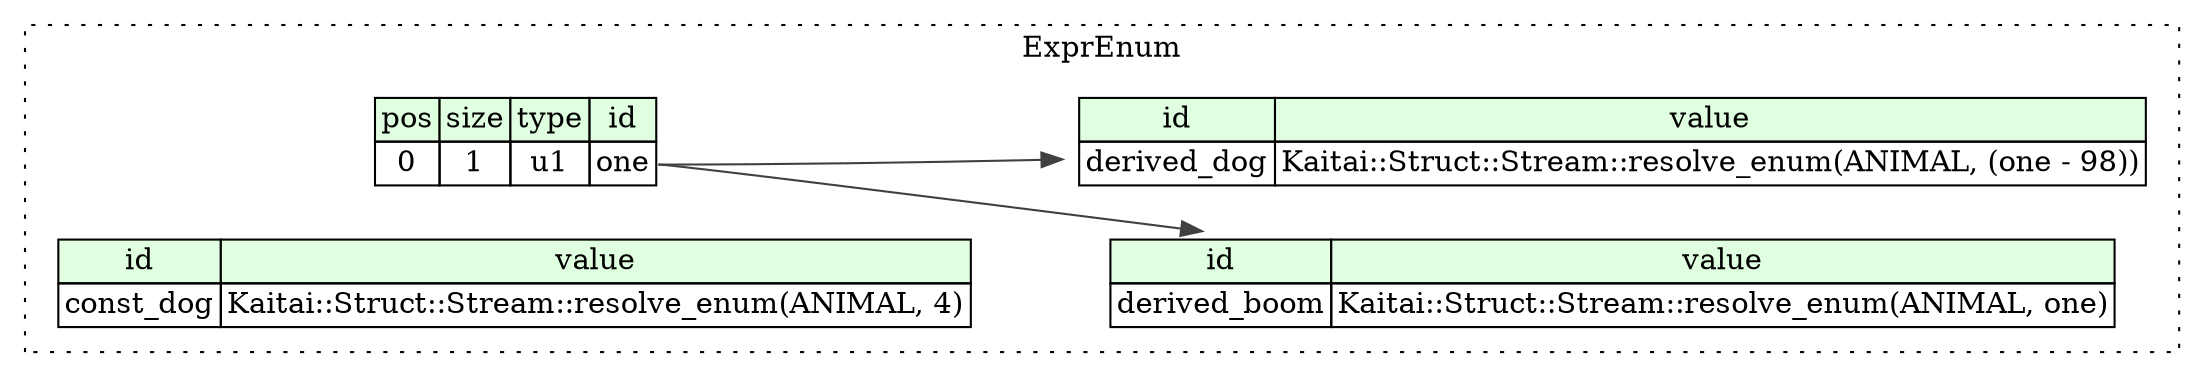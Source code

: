 digraph {
	rankdir=LR;
	node [shape=plaintext];
	subgraph cluster__expr_enum {
		label="ExprEnum";
		graph[style=dotted];

		expr_enum__seq [label=<<TABLE BORDER="0" CELLBORDER="1" CELLSPACING="0">
			<TR><TD BGCOLOR="#E0FFE0">pos</TD><TD BGCOLOR="#E0FFE0">size</TD><TD BGCOLOR="#E0FFE0">type</TD><TD BGCOLOR="#E0FFE0">id</TD></TR>
			<TR><TD PORT="one_pos">0</TD><TD PORT="one_size">1</TD><TD>u1</TD><TD PORT="one_type">one</TD></TR>
		</TABLE>>];
		expr_enum__inst__const_dog [label=<<TABLE BORDER="0" CELLBORDER="1" CELLSPACING="0">
			<TR><TD BGCOLOR="#E0FFE0">id</TD><TD BGCOLOR="#E0FFE0">value</TD></TR>
			<TR><TD>const_dog</TD><TD>Kaitai::Struct::Stream::resolve_enum(ANIMAL, 4)</TD></TR>
		</TABLE>>];
		expr_enum__inst__derived_boom [label=<<TABLE BORDER="0" CELLBORDER="1" CELLSPACING="0">
			<TR><TD BGCOLOR="#E0FFE0">id</TD><TD BGCOLOR="#E0FFE0">value</TD></TR>
			<TR><TD>derived_boom</TD><TD>Kaitai::Struct::Stream::resolve_enum(ANIMAL, one)</TD></TR>
		</TABLE>>];
		expr_enum__inst__derived_dog [label=<<TABLE BORDER="0" CELLBORDER="1" CELLSPACING="0">
			<TR><TD BGCOLOR="#E0FFE0">id</TD><TD BGCOLOR="#E0FFE0">value</TD></TR>
			<TR><TD>derived_dog</TD><TD>Kaitai::Struct::Stream::resolve_enum(ANIMAL, (one - 98))</TD></TR>
		</TABLE>>];
	}
	expr_enum__seq:one_type -> expr_enum__inst__derived_boom [color="#404040"];
	expr_enum__seq:one_type -> expr_enum__inst__derived_dog [color="#404040"];
}
